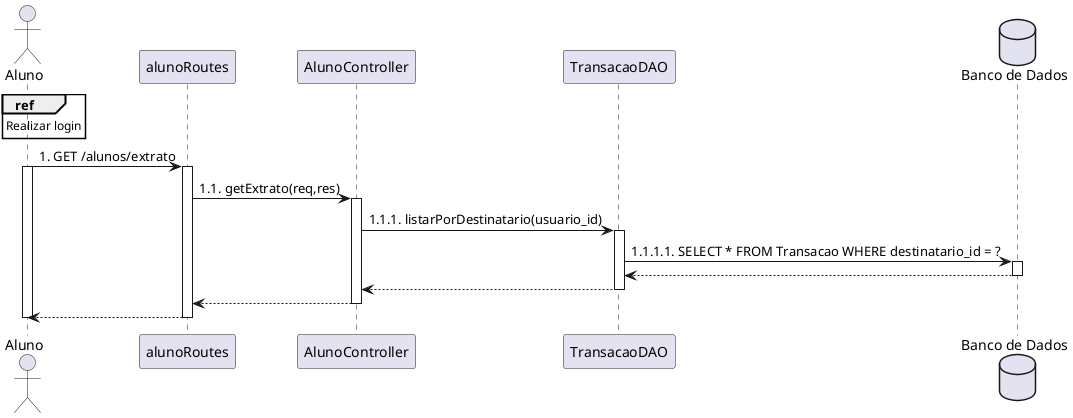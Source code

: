 @startuml

actor "Aluno" as aluno
participant "alunoRoutes" as aluno_rota
participant "AlunoController" as aluno_controller
participant "TransacaoDAO" as transacao_dao
database "Banco de Dados" as bd

ref over aluno : Realizar login

aluno -> aluno_rota : 1. GET /alunos/extrato
activate aluno
activate aluno_rota

aluno_rota -> aluno_controller : 1.1. getExtrato(req,res)
activate aluno_controller
    aluno_controller -> transacao_dao : 1.1.1. listarPorDestinatario(usuario_id)
    activate transacao_dao
        transacao_dao -> bd : 1.1.1.1. SELECT * FROM Transacao WHERE destinatario_id = ?
        activate bd
        bd --> transacao_dao
        deactivate bd
    transacao_dao --> aluno_controller
    deactivate transacao_dao
aluno_controller --> aluno_rota
deactivate aluno_controller

aluno_rota --> aluno
deactivate aluno_rota
deactivate aluno

@enduml
